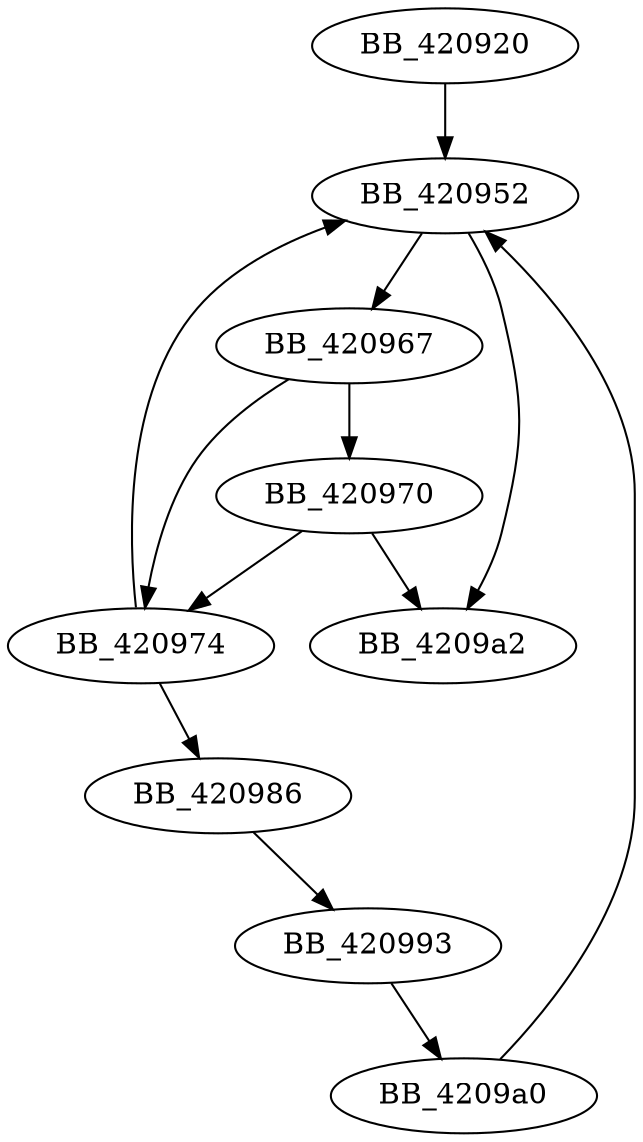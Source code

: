 DiGraph __local_unwind4{
BB_420920->BB_420952
BB_420952->BB_420967
BB_420952->BB_4209a2
BB_420967->BB_420970
BB_420967->BB_420974
BB_420970->BB_420974
BB_420970->BB_4209a2
BB_420974->BB_420952
BB_420974->BB_420986
BB_420986->BB_420993
BB_420993->BB_4209a0
BB_4209a0->BB_420952
}
